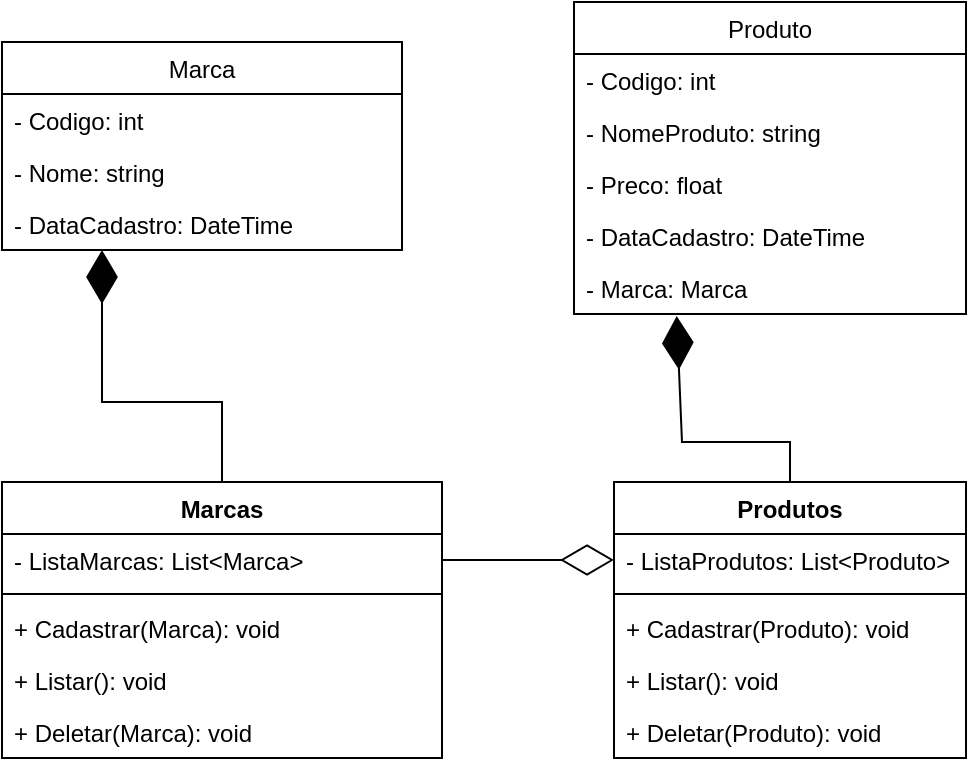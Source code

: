 <mxfile version="17.1.2" type="device"><diagram id="dZcsCTKni84RYpbC7leI" name="Page-1"><mxGraphModel dx="559" dy="992" grid="1" gridSize="10" guides="1" tooltips="1" connect="1" arrows="1" fold="1" page="1" pageScale="1" pageWidth="827" pageHeight="1169" math="0" shadow="0"><root><mxCell id="0"/><mxCell id="1" parent="0"/><mxCell id="d92kKyZvbSyApo-cObHt-5" value="Marcas" style="swimlane;fontStyle=1;align=center;verticalAlign=top;childLayout=stackLayout;horizontal=1;startSize=26;horizontalStack=0;resizeParent=1;resizeParentMax=0;resizeLast=0;collapsible=1;marginBottom=0;" vertex="1" parent="1"><mxGeometry x="30" y="260" width="220" height="138" as="geometry"/></mxCell><mxCell id="d92kKyZvbSyApo-cObHt-9" value="- ListaMarcas: List&lt;Marca&gt;" style="text;strokeColor=none;fillColor=none;align=left;verticalAlign=top;spacingLeft=4;spacingRight=4;overflow=hidden;rotatable=0;points=[[0,0.5],[1,0.5]];portConstraint=eastwest;" vertex="1" parent="d92kKyZvbSyApo-cObHt-5"><mxGeometry y="26" width="220" height="26" as="geometry"/></mxCell><mxCell id="d92kKyZvbSyApo-cObHt-7" value="" style="line;strokeWidth=1;fillColor=none;align=left;verticalAlign=middle;spacingTop=-1;spacingLeft=3;spacingRight=3;rotatable=0;labelPosition=right;points=[];portConstraint=eastwest;" vertex="1" parent="d92kKyZvbSyApo-cObHt-5"><mxGeometry y="52" width="220" height="8" as="geometry"/></mxCell><mxCell id="d92kKyZvbSyApo-cObHt-8" value="+ Cadastrar(Marca): void" style="text;strokeColor=none;fillColor=none;align=left;verticalAlign=top;spacingLeft=4;spacingRight=4;overflow=hidden;rotatable=0;points=[[0,0.5],[1,0.5]];portConstraint=eastwest;" vertex="1" parent="d92kKyZvbSyApo-cObHt-5"><mxGeometry y="60" width="220" height="26" as="geometry"/></mxCell><mxCell id="d92kKyZvbSyApo-cObHt-11" value="+ Listar(): void" style="text;strokeColor=none;fillColor=none;align=left;verticalAlign=top;spacingLeft=4;spacingRight=4;overflow=hidden;rotatable=0;points=[[0,0.5],[1,0.5]];portConstraint=eastwest;" vertex="1" parent="d92kKyZvbSyApo-cObHt-5"><mxGeometry y="86" width="220" height="26" as="geometry"/></mxCell><mxCell id="d92kKyZvbSyApo-cObHt-12" value="+ Deletar(Marca): void" style="text;strokeColor=none;fillColor=none;align=left;verticalAlign=top;spacingLeft=4;spacingRight=4;overflow=hidden;rotatable=0;points=[[0,0.5],[1,0.5]];portConstraint=eastwest;" vertex="1" parent="d92kKyZvbSyApo-cObHt-5"><mxGeometry y="112" width="220" height="26" as="geometry"/></mxCell><mxCell id="d92kKyZvbSyApo-cObHt-13" value="Produtos" style="swimlane;fontStyle=1;align=center;verticalAlign=top;childLayout=stackLayout;horizontal=1;startSize=26;horizontalStack=0;resizeParent=1;resizeParentMax=0;resizeLast=0;collapsible=1;marginBottom=0;" vertex="1" parent="1"><mxGeometry x="336" y="260" width="176" height="138" as="geometry"/></mxCell><mxCell id="d92kKyZvbSyApo-cObHt-14" value="- ListaProdutos: List&lt;Produto&gt;" style="text;strokeColor=none;fillColor=none;align=left;verticalAlign=top;spacingLeft=4;spacingRight=4;overflow=hidden;rotatable=0;points=[[0,0.5],[1,0.5]];portConstraint=eastwest;" vertex="1" parent="d92kKyZvbSyApo-cObHt-13"><mxGeometry y="26" width="176" height="26" as="geometry"/></mxCell><mxCell id="d92kKyZvbSyApo-cObHt-15" value="" style="line;strokeWidth=1;fillColor=none;align=left;verticalAlign=middle;spacingTop=-1;spacingLeft=3;spacingRight=3;rotatable=0;labelPosition=right;points=[];portConstraint=eastwest;" vertex="1" parent="d92kKyZvbSyApo-cObHt-13"><mxGeometry y="52" width="176" height="8" as="geometry"/></mxCell><mxCell id="d92kKyZvbSyApo-cObHt-16" value="+ Cadastrar(Produto): void" style="text;strokeColor=none;fillColor=none;align=left;verticalAlign=top;spacingLeft=4;spacingRight=4;overflow=hidden;rotatable=0;points=[[0,0.5],[1,0.5]];portConstraint=eastwest;" vertex="1" parent="d92kKyZvbSyApo-cObHt-13"><mxGeometry y="60" width="176" height="26" as="geometry"/></mxCell><mxCell id="d92kKyZvbSyApo-cObHt-23" value="+ Listar(): void" style="text;strokeColor=none;fillColor=none;align=left;verticalAlign=top;spacingLeft=4;spacingRight=4;overflow=hidden;rotatable=0;points=[[0,0.5],[1,0.5]];portConstraint=eastwest;" vertex="1" parent="d92kKyZvbSyApo-cObHt-13"><mxGeometry y="86" width="176" height="26" as="geometry"/></mxCell><mxCell id="d92kKyZvbSyApo-cObHt-24" value="+ Deletar(Produto): void" style="text;strokeColor=none;fillColor=none;align=left;verticalAlign=top;spacingLeft=4;spacingRight=4;overflow=hidden;rotatable=0;points=[[0,0.5],[1,0.5]];portConstraint=eastwest;" vertex="1" parent="d92kKyZvbSyApo-cObHt-13"><mxGeometry y="112" width="176" height="26" as="geometry"/></mxCell><mxCell id="d92kKyZvbSyApo-cObHt-30" value="Marca" style="swimlane;fontStyle=0;childLayout=stackLayout;horizontal=1;startSize=26;fillColor=none;horizontalStack=0;resizeParent=1;resizeParentMax=0;resizeLast=0;collapsible=1;marginBottom=0;" vertex="1" parent="1"><mxGeometry x="30" y="40" width="200" height="104" as="geometry"/></mxCell><mxCell id="d92kKyZvbSyApo-cObHt-6" value="- Codigo: int" style="text;strokeColor=none;fillColor=none;align=left;verticalAlign=top;spacingLeft=4;spacingRight=4;overflow=hidden;rotatable=0;points=[[0,0.5],[1,0.5]];portConstraint=eastwest;" vertex="1" parent="d92kKyZvbSyApo-cObHt-30"><mxGeometry y="26" width="200" height="26" as="geometry"/></mxCell><mxCell id="d92kKyZvbSyApo-cObHt-10" value="- Nome: string" style="text;strokeColor=none;fillColor=none;align=left;verticalAlign=top;spacingLeft=4;spacingRight=4;overflow=hidden;rotatable=0;points=[[0,0.5],[1,0.5]];portConstraint=eastwest;" vertex="1" parent="d92kKyZvbSyApo-cObHt-30"><mxGeometry y="52" width="200" height="26" as="geometry"/></mxCell><mxCell id="d92kKyZvbSyApo-cObHt-38" value="- DataCadastro: DateTime" style="text;strokeColor=none;fillColor=none;align=left;verticalAlign=top;spacingLeft=4;spacingRight=4;overflow=hidden;rotatable=0;points=[[0,0.5],[1,0.5]];portConstraint=eastwest;" vertex="1" parent="d92kKyZvbSyApo-cObHt-30"><mxGeometry y="78" width="200" height="26" as="geometry"/></mxCell><mxCell id="d92kKyZvbSyApo-cObHt-34" value="Produto" style="swimlane;fontStyle=0;childLayout=stackLayout;horizontal=1;startSize=26;fillColor=none;horizontalStack=0;resizeParent=1;resizeParentMax=0;resizeLast=0;collapsible=1;marginBottom=0;" vertex="1" parent="1"><mxGeometry x="316" y="20" width="196" height="156" as="geometry"/></mxCell><mxCell id="d92kKyZvbSyApo-cObHt-35" value="- Codigo: int" style="text;strokeColor=none;fillColor=none;align=left;verticalAlign=top;spacingLeft=4;spacingRight=4;overflow=hidden;rotatable=0;points=[[0,0.5],[1,0.5]];portConstraint=eastwest;" vertex="1" parent="d92kKyZvbSyApo-cObHt-34"><mxGeometry y="26" width="196" height="26" as="geometry"/></mxCell><mxCell id="d92kKyZvbSyApo-cObHt-36" value="- NomeProduto: string" style="text;strokeColor=none;fillColor=none;align=left;verticalAlign=top;spacingLeft=4;spacingRight=4;overflow=hidden;rotatable=0;points=[[0,0.5],[1,0.5]];portConstraint=eastwest;" vertex="1" parent="d92kKyZvbSyApo-cObHt-34"><mxGeometry y="52" width="196" height="26" as="geometry"/></mxCell><mxCell id="d92kKyZvbSyApo-cObHt-37" value="- Preco: float" style="text;strokeColor=none;fillColor=none;align=left;verticalAlign=top;spacingLeft=4;spacingRight=4;overflow=hidden;rotatable=0;points=[[0,0.5],[1,0.5]];portConstraint=eastwest;" vertex="1" parent="d92kKyZvbSyApo-cObHt-34"><mxGeometry y="78" width="196" height="26" as="geometry"/></mxCell><mxCell id="d92kKyZvbSyApo-cObHt-39" value="- DataCadastro: DateTime" style="text;strokeColor=none;fillColor=none;align=left;verticalAlign=top;spacingLeft=4;spacingRight=4;overflow=hidden;rotatable=0;points=[[0,0.5],[1,0.5]];portConstraint=eastwest;" vertex="1" parent="d92kKyZvbSyApo-cObHt-34"><mxGeometry y="104" width="196" height="26" as="geometry"/></mxCell><mxCell id="d92kKyZvbSyApo-cObHt-40" value="- Marca: Marca" style="text;strokeColor=none;fillColor=none;align=left;verticalAlign=top;spacingLeft=4;spacingRight=4;overflow=hidden;rotatable=0;points=[[0,0.5],[1,0.5]];portConstraint=eastwest;" vertex="1" parent="d92kKyZvbSyApo-cObHt-34"><mxGeometry y="130" width="196" height="26" as="geometry"/></mxCell><mxCell id="d92kKyZvbSyApo-cObHt-41" value="" style="endArrow=diamondThin;endFill=0;endSize=24;html=1;rounded=0;exitX=1;exitY=0.5;exitDx=0;exitDy=0;entryX=0;entryY=0.5;entryDx=0;entryDy=0;" edge="1" parent="1" source="d92kKyZvbSyApo-cObHt-9" target="d92kKyZvbSyApo-cObHt-14"><mxGeometry width="160" relative="1" as="geometry"><mxPoint x="210" y="330" as="sourcePoint"/><mxPoint x="370" y="330" as="targetPoint"/></mxGeometry></mxCell><mxCell id="d92kKyZvbSyApo-cObHt-42" value="" style="endArrow=diamondThin;endFill=1;endSize=24;html=1;rounded=0;exitX=0.5;exitY=0;exitDx=0;exitDy=0;entryX=0.25;entryY=1;entryDx=0;entryDy=0;" edge="1" parent="1" source="d92kKyZvbSyApo-cObHt-5" target="d92kKyZvbSyApo-cObHt-30"><mxGeometry width="160" relative="1" as="geometry"><mxPoint x="200" y="270" as="sourcePoint"/><mxPoint x="140" y="140" as="targetPoint"/><Array as="points"><mxPoint x="140" y="220"/><mxPoint x="80" y="220"/></Array></mxGeometry></mxCell><mxCell id="d92kKyZvbSyApo-cObHt-43" value="" style="endArrow=diamondThin;endFill=1;endSize=24;html=1;rounded=0;exitX=0.5;exitY=0;exitDx=0;exitDy=0;entryX=0.262;entryY=1.038;entryDx=0;entryDy=0;entryPerimeter=0;" edge="1" parent="1" source="d92kKyZvbSyApo-cObHt-13" target="d92kKyZvbSyApo-cObHt-40"><mxGeometry width="160" relative="1" as="geometry"><mxPoint x="260" y="230" as="sourcePoint"/><mxPoint x="420" y="200" as="targetPoint"/><Array as="points"><mxPoint x="424" y="240"/><mxPoint x="370" y="240"/></Array></mxGeometry></mxCell></root></mxGraphModel></diagram></mxfile>